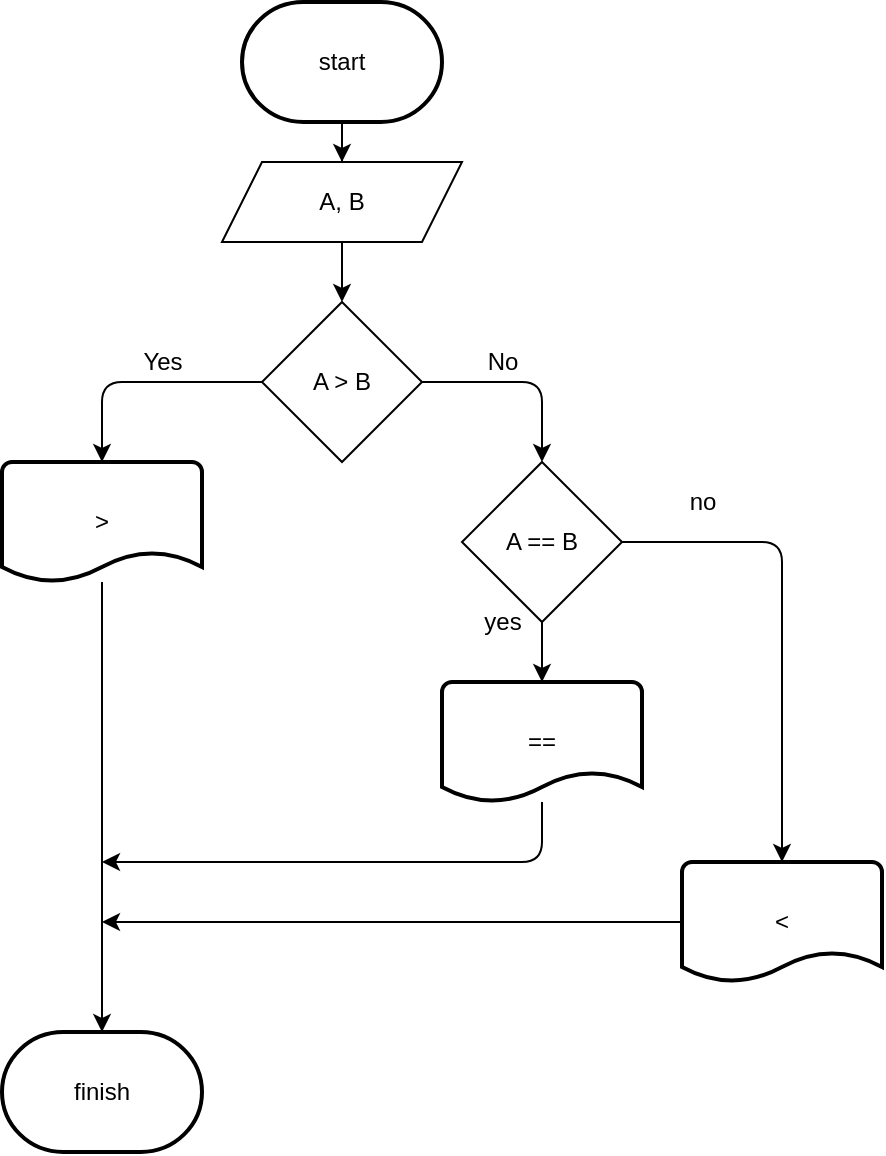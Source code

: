 <mxfile version="17.4.5" type="device"><diagram id="C5RBs43oDa-KdzZeNtuy" name="Page-1"><mxGraphModel dx="1426" dy="825" grid="1" gridSize="10" guides="1" tooltips="1" connect="1" arrows="1" fold="1" page="1" pageScale="1" pageWidth="827" pageHeight="1169" math="0" shadow="0"><root><mxCell id="WIyWlLk6GJQsqaUBKTNV-0"/><mxCell id="WIyWlLk6GJQsqaUBKTNV-1" parent="WIyWlLk6GJQsqaUBKTNV-0"/><mxCell id="dyhQEKzq7n8ZbPMiXPur-3" style="edgeStyle=orthogonalEdgeStyle;rounded=0;orthogonalLoop=1;jettySize=auto;html=1;entryX=0.5;entryY=0;entryDx=0;entryDy=0;" parent="WIyWlLk6GJQsqaUBKTNV-1" source="m11iCNfoUGwBgcLDEYyo-0" target="dyhQEKzq7n8ZbPMiXPur-4" edge="1"><mxGeometry relative="1" as="geometry"><mxPoint x="380" y="100" as="targetPoint"/></mxGeometry></mxCell><mxCell id="m11iCNfoUGwBgcLDEYyo-0" value="start" style="strokeWidth=2;html=1;shape=mxgraph.flowchart.terminator;whiteSpace=wrap;" parent="WIyWlLk6GJQsqaUBKTNV-1" vertex="1"><mxGeometry x="330" y="10" width="100" height="60" as="geometry"/></mxCell><mxCell id="m11iCNfoUGwBgcLDEYyo-16" style="edgeStyle=orthogonalEdgeStyle;rounded=0;orthogonalLoop=1;jettySize=auto;html=1;entryX=0.5;entryY=0;entryDx=0;entryDy=0;entryPerimeter=0;" parent="WIyWlLk6GJQsqaUBKTNV-1" source="m11iCNfoUGwBgcLDEYyo-10" edge="1" target="m11iCNfoUGwBgcLDEYyo-15"><mxGeometry relative="1" as="geometry"><mxPoint x="380" y="520" as="targetPoint"/><Array as="points"><mxPoint x="260" y="500"/><mxPoint x="260" y="500"/></Array></mxGeometry></mxCell><mxCell id="m11iCNfoUGwBgcLDEYyo-10" value="&amp;gt;" style="strokeWidth=2;html=1;shape=mxgraph.flowchart.document2;whiteSpace=wrap;size=0.25;" parent="WIyWlLk6GJQsqaUBKTNV-1" vertex="1"><mxGeometry x="210" y="240" width="100" height="60" as="geometry"/></mxCell><mxCell id="11" style="edgeStyle=none;html=1;" parent="WIyWlLk6GJQsqaUBKTNV-1" source="m11iCNfoUGwBgcLDEYyo-12" edge="1"><mxGeometry relative="1" as="geometry"><mxPoint x="260" y="440" as="targetPoint"/><Array as="points"><mxPoint x="480" y="440"/></Array></mxGeometry></mxCell><mxCell id="m11iCNfoUGwBgcLDEYyo-12" value="==" style="strokeWidth=2;html=1;shape=mxgraph.flowchart.document2;whiteSpace=wrap;size=0.25;" parent="WIyWlLk6GJQsqaUBKTNV-1" vertex="1"><mxGeometry x="430" y="350" width="100" height="60" as="geometry"/></mxCell><mxCell id="10" style="edgeStyle=none;html=1;" parent="WIyWlLk6GJQsqaUBKTNV-1" source="m11iCNfoUGwBgcLDEYyo-14" edge="1"><mxGeometry relative="1" as="geometry"><mxPoint x="260" y="470" as="targetPoint"/><Array as="points"><mxPoint x="450" y="470"/></Array></mxGeometry></mxCell><mxCell id="m11iCNfoUGwBgcLDEYyo-14" value="&amp;lt;" style="strokeWidth=2;html=1;shape=mxgraph.flowchart.document2;whiteSpace=wrap;size=0.25;" parent="WIyWlLk6GJQsqaUBKTNV-1" vertex="1"><mxGeometry x="550" y="440" width="100" height="60" as="geometry"/></mxCell><mxCell id="m11iCNfoUGwBgcLDEYyo-15" value="finish" style="strokeWidth=2;html=1;shape=mxgraph.flowchart.terminator;whiteSpace=wrap;" parent="WIyWlLk6GJQsqaUBKTNV-1" vertex="1"><mxGeometry x="210" y="525" width="100" height="60" as="geometry"/></mxCell><mxCell id="dyhQEKzq7n8ZbPMiXPur-5" style="edgeStyle=orthogonalEdgeStyle;rounded=0;orthogonalLoop=1;jettySize=auto;html=1;entryX=0.5;entryY=0;entryDx=0;entryDy=0;" parent="WIyWlLk6GJQsqaUBKTNV-1" source="dyhQEKzq7n8ZbPMiXPur-4" edge="1"><mxGeometry relative="1" as="geometry"><mxPoint x="380" y="160" as="targetPoint"/></mxGeometry></mxCell><mxCell id="dyhQEKzq7n8ZbPMiXPur-4" value="A, B" style="shape=parallelogram;perimeter=parallelogramPerimeter;whiteSpace=wrap;html=1;fixedSize=1;" parent="WIyWlLk6GJQsqaUBKTNV-1" vertex="1"><mxGeometry x="320" y="90" width="120" height="40" as="geometry"/></mxCell><mxCell id="1" style="edgeStyle=none;html=1;entryX=0.5;entryY=0;entryDx=0;entryDy=0;entryPerimeter=0;" parent="WIyWlLk6GJQsqaUBKTNV-1" source="0" edge="1" target="m11iCNfoUGwBgcLDEYyo-10"><mxGeometry relative="1" as="geometry"><mxPoint x="260" y="220" as="targetPoint"/><Array as="points"><mxPoint x="260" y="200"/></Array></mxGeometry></mxCell><mxCell id="2" style="edgeStyle=none;html=1;exitX=1;exitY=0.5;exitDx=0;exitDy=0;" parent="WIyWlLk6GJQsqaUBKTNV-1" source="0" edge="1"><mxGeometry relative="1" as="geometry"><mxPoint x="480" y="240" as="targetPoint"/><Array as="points"><mxPoint x="480" y="200"/></Array></mxGeometry></mxCell><mxCell id="0" value="A &amp;gt; B" style="rhombus;whiteSpace=wrap;html=1;" parent="WIyWlLk6GJQsqaUBKTNV-1" vertex="1"><mxGeometry x="340" y="160" width="80" height="80" as="geometry"/></mxCell><mxCell id="3" value="Yes" style="text;html=1;align=center;verticalAlign=middle;resizable=0;points=[];autosize=1;strokeColor=none;fillColor=none;" parent="WIyWlLk6GJQsqaUBKTNV-1" vertex="1"><mxGeometry x="270" y="180" width="40" height="20" as="geometry"/></mxCell><mxCell id="4" value="No" style="text;html=1;align=center;verticalAlign=middle;resizable=0;points=[];autosize=1;strokeColor=none;fillColor=none;" parent="WIyWlLk6GJQsqaUBKTNV-1" vertex="1"><mxGeometry x="445" y="180" width="30" height="20" as="geometry"/></mxCell><mxCell id="6" style="edgeStyle=none;html=1;entryX=0.5;entryY=0;entryDx=0;entryDy=0;entryPerimeter=0;" parent="WIyWlLk6GJQsqaUBKTNV-1" source="5" edge="1" target="m11iCNfoUGwBgcLDEYyo-14"><mxGeometry relative="1" as="geometry"><mxPoint x="600" y="310" as="targetPoint"/><Array as="points"><mxPoint x="600" y="280"/></Array></mxGeometry></mxCell><mxCell id="7" style="edgeStyle=none;html=1;" parent="WIyWlLk6GJQsqaUBKTNV-1" source="5" edge="1"><mxGeometry relative="1" as="geometry"><mxPoint x="480" y="350" as="targetPoint"/></mxGeometry></mxCell><mxCell id="5" value="A == B" style="rhombus;whiteSpace=wrap;html=1;" parent="WIyWlLk6GJQsqaUBKTNV-1" vertex="1"><mxGeometry x="440" y="240" width="80" height="80" as="geometry"/></mxCell><mxCell id="12" value="yes" style="text;html=1;align=center;verticalAlign=middle;resizable=0;points=[];autosize=1;strokeColor=none;fillColor=none;" parent="WIyWlLk6GJQsqaUBKTNV-1" vertex="1"><mxGeometry x="445" y="310" width="30" height="20" as="geometry"/></mxCell><mxCell id="13" value="no" style="text;html=1;align=center;verticalAlign=middle;resizable=0;points=[];autosize=1;strokeColor=none;fillColor=none;" parent="WIyWlLk6GJQsqaUBKTNV-1" vertex="1"><mxGeometry x="545" y="250" width="30" height="20" as="geometry"/></mxCell></root></mxGraphModel></diagram></mxfile>